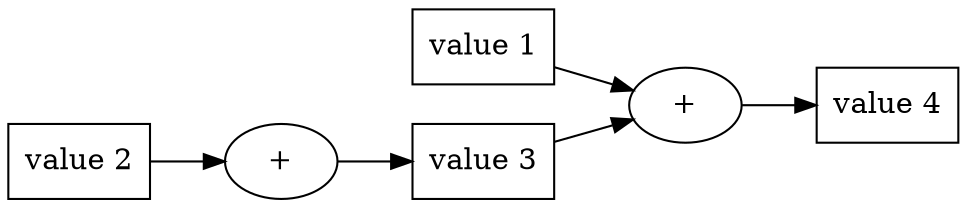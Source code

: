 digraph {
	graph [rankdir=LR]
	4377394704 [label="value 4" shape=record]
	"4377394704+" [label="+"]
	"4377394704+" -> 4377394704
	4378101712 [label="value 2" shape=record]
	4377286976 [label="value 1" shape=record]
	4378102352 [label="value 3" shape=record]
	"4378102352+" [label="+"]
	"4378102352+" -> 4378102352
	4378102352 -> "4377394704+"
	4378101712 -> "4378102352+"
	4377286976 -> "4377394704+"
}

